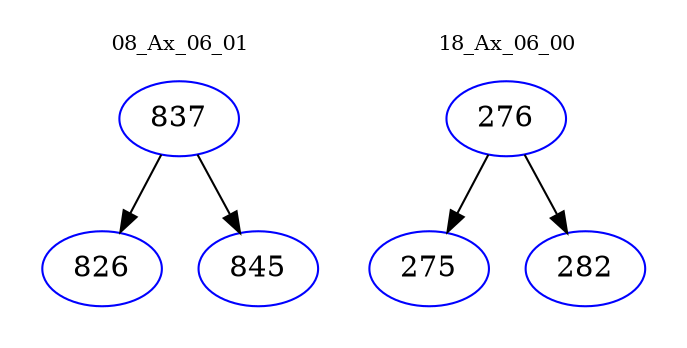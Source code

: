 digraph{
subgraph cluster_0 {
color = white
label = "08_Ax_06_01";
fontsize=10;
T0_837 [label="837", color="blue"]
T0_837 -> T0_826 [color="black"]
T0_826 [label="826", color="blue"]
T0_837 -> T0_845 [color="black"]
T0_845 [label="845", color="blue"]
}
subgraph cluster_1 {
color = white
label = "18_Ax_06_00";
fontsize=10;
T1_276 [label="276", color="blue"]
T1_276 -> T1_275 [color="black"]
T1_275 [label="275", color="blue"]
T1_276 -> T1_282 [color="black"]
T1_282 [label="282", color="blue"]
}
}
